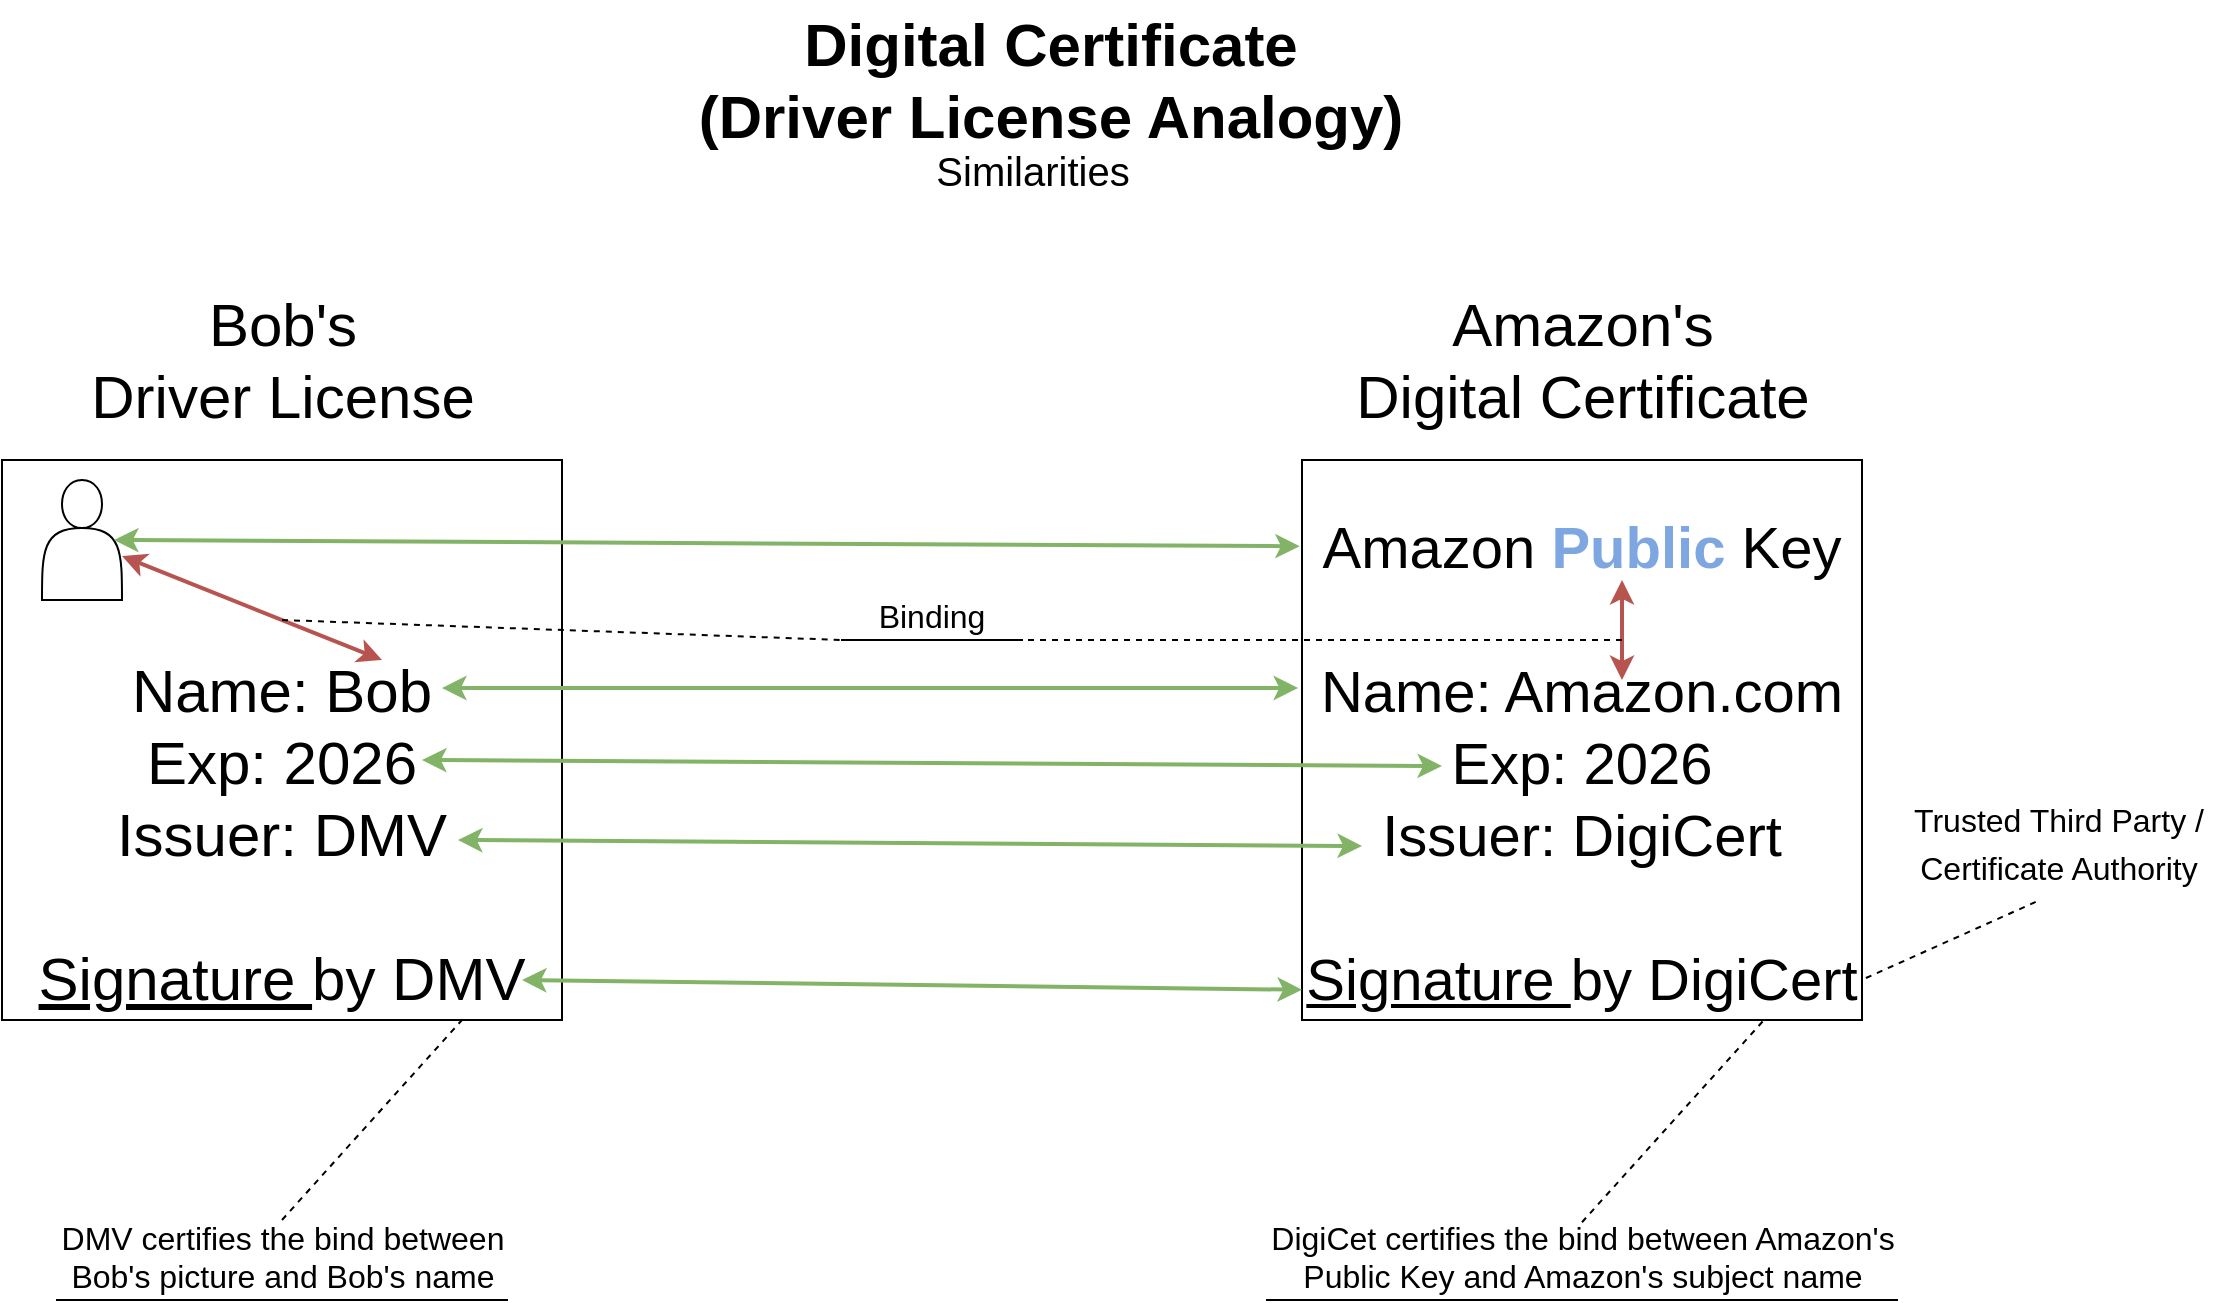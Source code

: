 <mxfile version="12.6.4" type="github">
  <diagram id="CQ3KaExliSfZ6187Da4M" name="Page-1">
    <mxGraphModel dx="1422" dy="745" grid="1" gridSize="10" guides="1" tooltips="1" connect="1" arrows="1" fold="1" page="1" pageScale="1" pageWidth="1169" pageHeight="827" math="0" shadow="0">
      <root>
        <mxCell id="0"/>
        <mxCell id="1" parent="0"/>
        <mxCell id="skK5ssZXJBMdEnIlcwYf-1" value="Digital Certificate&lt;br style=&quot;font-size: 30px;&quot;&gt;(Driver License Analogy)" style="text;html=1;align=center;verticalAlign=middle;resizable=0;points=[];autosize=1;fontSize=30;fontStyle=1" vertex="1" parent="1">
          <mxGeometry x="399" y="10" width="370" height="80" as="geometry"/>
        </mxCell>
        <mxCell id="skK5ssZXJBMdEnIlcwYf-2" value="Name: Bob&lt;br&gt;Exp: 2026&lt;br&gt;Issuer: DMV&lt;br&gt;&lt;br&gt;&lt;u&gt;Signature &lt;/u&gt;by DMV" style="whiteSpace=wrap;html=1;aspect=fixed;fontSize=30;verticalAlign=bottom;" vertex="1" parent="1">
          <mxGeometry x="60" y="240" width="280" height="280" as="geometry"/>
        </mxCell>
        <mxCell id="skK5ssZXJBMdEnIlcwYf-4" value="" style="shape=actor;whiteSpace=wrap;html=1;fontSize=30;" vertex="1" parent="1">
          <mxGeometry x="80" y="250" width="40" height="60" as="geometry"/>
        </mxCell>
        <mxCell id="skK5ssZXJBMdEnIlcwYf-6" value="&lt;font style=&quot;font-size: 29px&quot;&gt;Amazon &lt;b&gt;&lt;font color=&quot;#7ea6e0&quot;&gt;Public &lt;/font&gt;&lt;/b&gt;Key&lt;br&gt;&lt;br&gt;Name: Amazon.com&lt;br&gt;Exp: 2026&lt;br&gt;Issuer: DigiCert&lt;br&gt;&lt;br&gt;&lt;u&gt;Signature &lt;/u&gt;by DigiCert&lt;/font&gt;" style="whiteSpace=wrap;html=1;aspect=fixed;fontSize=30;verticalAlign=bottom;" vertex="1" parent="1">
          <mxGeometry x="710" y="240" width="280" height="280" as="geometry"/>
        </mxCell>
        <mxCell id="skK5ssZXJBMdEnIlcwYf-8" value="Bob&#39;s&lt;br&gt;Driver License" style="text;html=1;align=center;verticalAlign=middle;resizable=0;points=[];autosize=1;fontSize=30;" vertex="1" parent="1">
          <mxGeometry x="95" y="150" width="210" height="80" as="geometry"/>
        </mxCell>
        <mxCell id="skK5ssZXJBMdEnIlcwYf-9" value="Amazon&#39;s&lt;br&gt;Digital Certificate" style="text;html=1;align=center;verticalAlign=middle;resizable=0;points=[];autosize=1;fontSize=30;" vertex="1" parent="1">
          <mxGeometry x="730" y="150" width="240" height="80" as="geometry"/>
        </mxCell>
        <mxCell id="skK5ssZXJBMdEnIlcwYf-12" value="" style="endArrow=classic;startArrow=classic;html=1;fontSize=30;exitX=0.9;exitY=0.5;exitDx=0;exitDy=0;exitPerimeter=0;entryX=-0.004;entryY=0.154;entryDx=0;entryDy=0;entryPerimeter=0;strokeWidth=2;fillColor=#d5e8d4;strokeColor=#82b366;" edge="1" parent="1" source="skK5ssZXJBMdEnIlcwYf-4" target="skK5ssZXJBMdEnIlcwYf-6">
          <mxGeometry width="50" height="50" relative="1" as="geometry">
            <mxPoint x="380" y="290" as="sourcePoint"/>
            <mxPoint x="680" y="290" as="targetPoint"/>
          </mxGeometry>
        </mxCell>
        <mxCell id="skK5ssZXJBMdEnIlcwYf-13" value="" style="endArrow=classic;startArrow=classic;html=1;fontSize=30;entryX=-0.007;entryY=0.407;entryDx=0;entryDy=0;entryPerimeter=0;strokeWidth=2;fillColor=#d5e8d4;strokeColor=#82b366;" edge="1" parent="1" target="skK5ssZXJBMdEnIlcwYf-6">
          <mxGeometry width="50" height="50" relative="1" as="geometry">
            <mxPoint x="280" y="354" as="sourcePoint"/>
            <mxPoint x="872.88" y="363.12" as="targetPoint"/>
          </mxGeometry>
        </mxCell>
        <mxCell id="skK5ssZXJBMdEnIlcwYf-14" value="" style="endArrow=classic;startArrow=classic;html=1;fontSize=30;exitX=0.9;exitY=0.5;exitDx=0;exitDy=0;exitPerimeter=0;strokeWidth=2;fillColor=#d5e8d4;strokeColor=#82b366;" edge="1" parent="1">
          <mxGeometry width="50" height="50" relative="1" as="geometry">
            <mxPoint x="270" y="390" as="sourcePoint"/>
            <mxPoint x="780" y="393" as="targetPoint"/>
          </mxGeometry>
        </mxCell>
        <mxCell id="skK5ssZXJBMdEnIlcwYf-15" value="" style="endArrow=classic;startArrow=classic;html=1;fontSize=30;exitX=0.9;exitY=0.5;exitDx=0;exitDy=0;exitPerimeter=0;strokeWidth=2;fillColor=#d5e8d4;strokeColor=#82b366;" edge="1" parent="1">
          <mxGeometry width="50" height="50" relative="1" as="geometry">
            <mxPoint x="288" y="430" as="sourcePoint"/>
            <mxPoint x="740" y="433" as="targetPoint"/>
          </mxGeometry>
        </mxCell>
        <mxCell id="skK5ssZXJBMdEnIlcwYf-16" value="" style="endArrow=classic;startArrow=classic;html=1;fontSize=30;exitX=0.9;exitY=0.5;exitDx=0;exitDy=0;exitPerimeter=0;entryX=0;entryY=0.946;entryDx=0;entryDy=0;entryPerimeter=0;strokeWidth=2;fillColor=#d5e8d4;strokeColor=#82b366;" edge="1" parent="1" target="skK5ssZXJBMdEnIlcwYf-6">
          <mxGeometry width="50" height="50" relative="1" as="geometry">
            <mxPoint x="320" y="500" as="sourcePoint"/>
            <mxPoint x="912.88" y="503.12" as="targetPoint"/>
          </mxGeometry>
        </mxCell>
        <mxCell id="skK5ssZXJBMdEnIlcwYf-17" value="Similarities" style="text;html=1;align=center;verticalAlign=middle;resizable=0;points=[];autosize=1;fontSize=20;" vertex="1" parent="1">
          <mxGeometry x="520" y="80" width="110" height="30" as="geometry"/>
        </mxCell>
        <mxCell id="skK5ssZXJBMdEnIlcwYf-23" value="DMV certifies the bind between Bob&#39;s picture and Bob&#39;s name" style="whiteSpace=wrap;html=1;shape=partialRectangle;top=0;left=0;bottom=1;right=0;points=[[0,1],[1,1]];strokeColor=#000000;fillColor=none;align=center;verticalAlign=bottom;routingCenterY=0.5;snapToPoint=1;container=1;recursiveResize=0;autosize=1;treeFolding=1;treeMoving=1;fontSize=16;" vertex="1" parent="1">
          <mxGeometry x="87.5" y="640" width="225" height="20" as="geometry"/>
        </mxCell>
        <mxCell id="skK5ssZXJBMdEnIlcwYf-24" value="&lt;span style=&quot;text-align: left&quot;&gt;DigiCet certifies the bind between Amazon&#39;s Public Key and Amazon&#39;s subject name&lt;/span&gt;" style="whiteSpace=wrap;html=1;shape=partialRectangle;top=0;left=0;bottom=1;right=0;points=[[0,1],[1,1]];strokeColor=#000000;fillColor=none;align=center;verticalAlign=bottom;routingCenterY=0.5;snapToPoint=1;container=1;recursiveResize=0;autosize=1;treeFolding=1;treeMoving=1;fontSize=16;" vertex="1" parent="1">
          <mxGeometry x="692.5" y="640" width="315" height="20" as="geometry"/>
        </mxCell>
        <mxCell id="skK5ssZXJBMdEnIlcwYf-25" value="&lt;font style=&quot;font-size: 16px&quot;&gt;Trusted Third Party /&lt;br&gt;Certificate Authority&lt;br&gt;&lt;/font&gt;" style="text;html=1;align=center;verticalAlign=middle;resizable=0;points=[];autosize=1;fontSize=20;" vertex="1" parent="1">
          <mxGeometry x="1007.5" y="400" width="160" height="60" as="geometry"/>
        </mxCell>
        <mxCell id="skK5ssZXJBMdEnIlcwYf-26" value="" style="endArrow=none;dashed=1;html=1;strokeWidth=1;fontSize=20;entryX=0.447;entryY=1;entryDx=0;entryDy=0;entryPerimeter=0;exitX=1.007;exitY=0.925;exitDx=0;exitDy=0;exitPerimeter=0;" edge="1" parent="1" source="skK5ssZXJBMdEnIlcwYf-6" target="skK5ssZXJBMdEnIlcwYf-25">
          <mxGeometry width="50" height="50" relative="1" as="geometry">
            <mxPoint x="60" y="730" as="sourcePoint"/>
            <mxPoint x="110" y="680" as="targetPoint"/>
          </mxGeometry>
        </mxCell>
        <mxCell id="skK5ssZXJBMdEnIlcwYf-27" value="" style="endArrow=none;dashed=1;html=1;strokeWidth=1;fontSize=20;entryX=0.825;entryY=0.996;entryDx=0;entryDy=0;entryPerimeter=0;" edge="1" parent="1" target="skK5ssZXJBMdEnIlcwYf-2">
          <mxGeometry width="50" height="50" relative="1" as="geometry">
            <mxPoint x="200" y="620" as="sourcePoint"/>
            <mxPoint x="110" y="680" as="targetPoint"/>
          </mxGeometry>
        </mxCell>
        <mxCell id="skK5ssZXJBMdEnIlcwYf-28" value="" style="endArrow=none;dashed=1;html=1;strokeWidth=1;fontSize=20;entryX=0.825;entryY=0.996;entryDx=0;entryDy=0;entryPerimeter=0;" edge="1" parent="1">
          <mxGeometry width="50" height="50" relative="1" as="geometry">
            <mxPoint x="850" y="621.12" as="sourcePoint"/>
            <mxPoint x="941" y="520.0" as="targetPoint"/>
          </mxGeometry>
        </mxCell>
        <mxCell id="skK5ssZXJBMdEnIlcwYf-29" value="" style="endArrow=classic;startArrow=classic;html=1;strokeWidth=2;fontSize=20;fillColor=#f8cecc;strokeColor=#b85450;" edge="1" parent="1" target="skK5ssZXJBMdEnIlcwYf-4">
          <mxGeometry width="50" height="50" relative="1" as="geometry">
            <mxPoint x="250" y="340" as="sourcePoint"/>
            <mxPoint x="170" y="280" as="targetPoint"/>
          </mxGeometry>
        </mxCell>
        <mxCell id="skK5ssZXJBMdEnIlcwYf-30" value="" style="endArrow=classic;startArrow=classic;html=1;strokeWidth=2;fontSize=20;fillColor=#f8cecc;strokeColor=#b85450;" edge="1" parent="1">
          <mxGeometry width="50" height="50" relative="1" as="geometry">
            <mxPoint x="870" y="350" as="sourcePoint"/>
            <mxPoint x="870" y="300" as="targetPoint"/>
          </mxGeometry>
        </mxCell>
        <mxCell id="skK5ssZXJBMdEnIlcwYf-31" value="Binding" style="whiteSpace=wrap;html=1;shape=partialRectangle;top=0;left=0;bottom=1;right=0;points=[[0,1],[1,1]];strokeColor=#000000;fillColor=none;align=center;verticalAlign=bottom;routingCenterY=0.5;snapToPoint=1;container=1;recursiveResize=0;autosize=1;treeFolding=1;treeMoving=1;fontSize=16;" vertex="1" parent="1">
          <mxGeometry x="480" y="310" width="90" height="20" as="geometry"/>
        </mxCell>
        <mxCell id="skK5ssZXJBMdEnIlcwYf-33" value="" style="endArrow=none;dashed=1;html=1;strokeWidth=1;fontSize=16;entryX=0;entryY=1;entryDx=0;entryDy=0;" edge="1" parent="1" target="skK5ssZXJBMdEnIlcwYf-31">
          <mxGeometry width="50" height="50" relative="1" as="geometry">
            <mxPoint x="200" y="320" as="sourcePoint"/>
            <mxPoint x="110" y="680" as="targetPoint"/>
          </mxGeometry>
        </mxCell>
        <mxCell id="skK5ssZXJBMdEnIlcwYf-34" value="" style="endArrow=none;dashed=1;html=1;strokeWidth=1;fontSize=16;" edge="1" parent="1">
          <mxGeometry width="50" height="50" relative="1" as="geometry">
            <mxPoint x="555" y="330" as="sourcePoint"/>
            <mxPoint x="870" y="330" as="targetPoint"/>
          </mxGeometry>
        </mxCell>
      </root>
    </mxGraphModel>
  </diagram>
</mxfile>
